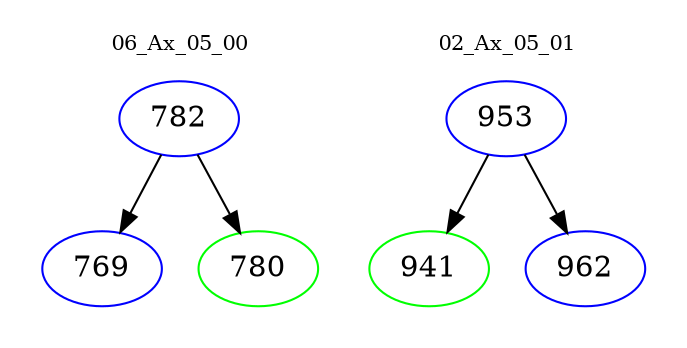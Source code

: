 digraph{
subgraph cluster_0 {
color = white
label = "06_Ax_05_00";
fontsize=10;
T0_782 [label="782", color="blue"]
T0_782 -> T0_769 [color="black"]
T0_769 [label="769", color="blue"]
T0_782 -> T0_780 [color="black"]
T0_780 [label="780", color="green"]
}
subgraph cluster_1 {
color = white
label = "02_Ax_05_01";
fontsize=10;
T1_953 [label="953", color="blue"]
T1_953 -> T1_941 [color="black"]
T1_941 [label="941", color="green"]
T1_953 -> T1_962 [color="black"]
T1_962 [label="962", color="blue"]
}
}
